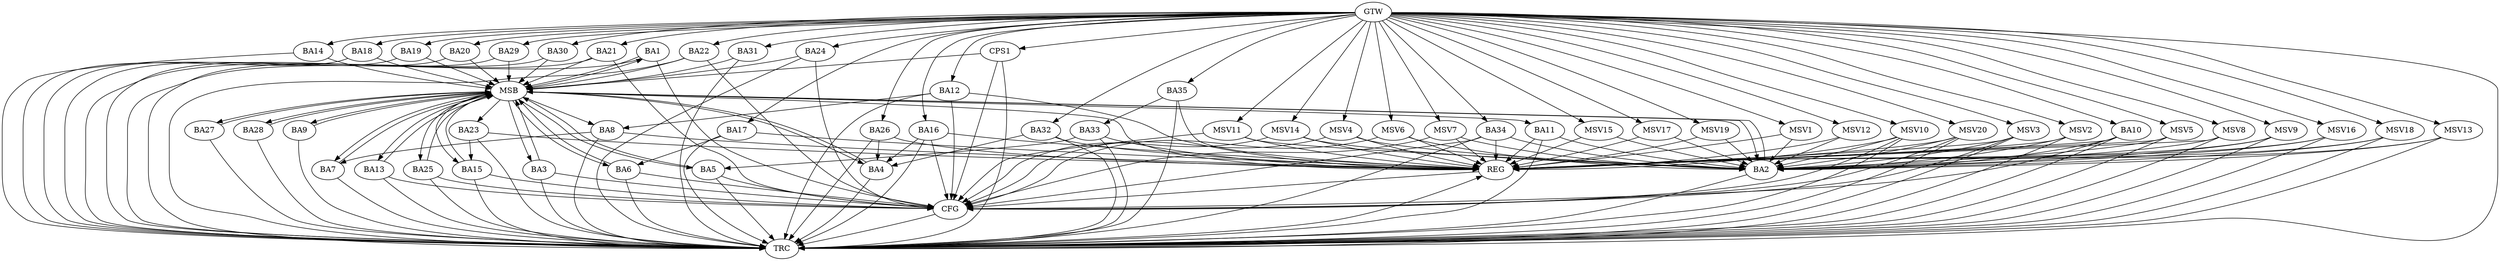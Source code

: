 strict digraph G {
  BA1 [ label="BA1" ];
  BA2 [ label="BA2" ];
  BA3 [ label="BA3" ];
  BA4 [ label="BA4" ];
  BA5 [ label="BA5" ];
  BA6 [ label="BA6" ];
  BA7 [ label="BA7" ];
  BA8 [ label="BA8" ];
  BA9 [ label="BA9" ];
  BA10 [ label="BA10" ];
  BA11 [ label="BA11" ];
  BA12 [ label="BA12" ];
  BA13 [ label="BA13" ];
  BA14 [ label="BA14" ];
  BA15 [ label="BA15" ];
  BA16 [ label="BA16" ];
  BA17 [ label="BA17" ];
  BA18 [ label="BA18" ];
  BA19 [ label="BA19" ];
  BA20 [ label="BA20" ];
  BA21 [ label="BA21" ];
  BA22 [ label="BA22" ];
  BA23 [ label="BA23" ];
  BA24 [ label="BA24" ];
  BA25 [ label="BA25" ];
  BA26 [ label="BA26" ];
  BA27 [ label="BA27" ];
  BA28 [ label="BA28" ];
  BA29 [ label="BA29" ];
  BA30 [ label="BA30" ];
  BA31 [ label="BA31" ];
  BA32 [ label="BA32" ];
  BA33 [ label="BA33" ];
  BA34 [ label="BA34" ];
  BA35 [ label="BA35" ];
  CPS1 [ label="CPS1" ];
  GTW [ label="GTW" ];
  REG [ label="REG" ];
  MSB [ label="MSB" ];
  CFG [ label="CFG" ];
  TRC [ label="TRC" ];
  MSV1 [ label="MSV1" ];
  MSV2 [ label="MSV2" ];
  MSV3 [ label="MSV3" ];
  MSV4 [ label="MSV4" ];
  MSV5 [ label="MSV5" ];
  MSV6 [ label="MSV6" ];
  MSV7 [ label="MSV7" ];
  MSV8 [ label="MSV8" ];
  MSV9 [ label="MSV9" ];
  MSV10 [ label="MSV10" ];
  MSV11 [ label="MSV11" ];
  MSV12 [ label="MSV12" ];
  MSV13 [ label="MSV13" ];
  MSV14 [ label="MSV14" ];
  MSV15 [ label="MSV15" ];
  MSV16 [ label="MSV16" ];
  MSV17 [ label="MSV17" ];
  MSV18 [ label="MSV18" ];
  MSV19 [ label="MSV19" ];
  MSV20 [ label="MSV20" ];
  BA8 -> BA7;
  BA10 -> BA2;
  BA11 -> BA2;
  BA12 -> BA8;
  BA16 -> BA4;
  BA17 -> BA6;
  BA23 -> BA15;
  BA26 -> BA4;
  BA32 -> BA4;
  BA33 -> BA5;
  BA34 -> BA2;
  BA35 -> BA33;
  GTW -> BA10;
  GTW -> BA12;
  GTW -> BA14;
  GTW -> BA16;
  GTW -> BA17;
  GTW -> BA18;
  GTW -> BA19;
  GTW -> BA20;
  GTW -> BA21;
  GTW -> BA22;
  GTW -> BA24;
  GTW -> BA26;
  GTW -> BA29;
  GTW -> BA30;
  GTW -> BA31;
  GTW -> BA32;
  GTW -> BA34;
  GTW -> BA35;
  GTW -> CPS1;
  BA8 -> REG;
  BA10 -> REG;
  BA11 -> REG;
  BA12 -> REG;
  BA16 -> REG;
  BA17 -> REG;
  BA23 -> REG;
  BA26 -> REG;
  BA32 -> REG;
  BA33 -> REG;
  BA34 -> REG;
  BA35 -> REG;
  BA1 -> MSB;
  MSB -> BA2;
  MSB -> REG;
  BA2 -> MSB;
  MSB -> BA1;
  BA3 -> MSB;
  BA4 -> MSB;
  MSB -> BA3;
  BA5 -> MSB;
  MSB -> BA4;
  BA6 -> MSB;
  MSB -> BA5;
  BA7 -> MSB;
  BA9 -> MSB;
  MSB -> BA6;
  BA13 -> MSB;
  BA14 -> MSB;
  BA15 -> MSB;
  MSB -> BA8;
  BA18 -> MSB;
  BA19 -> MSB;
  BA20 -> MSB;
  BA21 -> MSB;
  MSB -> BA15;
  BA22 -> MSB;
  MSB -> BA9;
  BA24 -> MSB;
  BA25 -> MSB;
  BA27 -> MSB;
  BA28 -> MSB;
  BA29 -> MSB;
  MSB -> BA7;
  BA30 -> MSB;
  BA31 -> MSB;
  CPS1 -> MSB;
  MSB -> BA25;
  MSB -> BA11;
  MSB -> BA28;
  MSB -> BA27;
  MSB -> BA23;
  MSB -> BA13;
  BA12 -> CFG;
  BA5 -> CFG;
  CPS1 -> CFG;
  BA21 -> CFG;
  BA16 -> CFG;
  BA3 -> CFG;
  BA25 -> CFG;
  BA1 -> CFG;
  BA6 -> CFG;
  BA34 -> CFG;
  BA24 -> CFG;
  BA10 -> CFG;
  BA13 -> CFG;
  BA15 -> CFG;
  BA22 -> CFG;
  REG -> CFG;
  BA1 -> TRC;
  BA2 -> TRC;
  BA3 -> TRC;
  BA4 -> TRC;
  BA5 -> TRC;
  BA6 -> TRC;
  BA7 -> TRC;
  BA8 -> TRC;
  BA9 -> TRC;
  BA10 -> TRC;
  BA11 -> TRC;
  BA12 -> TRC;
  BA13 -> TRC;
  BA14 -> TRC;
  BA15 -> TRC;
  BA16 -> TRC;
  BA17 -> TRC;
  BA18 -> TRC;
  BA19 -> TRC;
  BA20 -> TRC;
  BA21 -> TRC;
  BA22 -> TRC;
  BA23 -> TRC;
  BA24 -> TRC;
  BA25 -> TRC;
  BA26 -> TRC;
  BA27 -> TRC;
  BA28 -> TRC;
  BA29 -> TRC;
  BA30 -> TRC;
  BA31 -> TRC;
  BA32 -> TRC;
  BA33 -> TRC;
  BA34 -> TRC;
  BA35 -> TRC;
  CPS1 -> TRC;
  GTW -> TRC;
  CFG -> TRC;
  TRC -> REG;
  MSV1 -> BA2;
  MSV2 -> BA2;
  MSV3 -> BA2;
  MSV4 -> BA2;
  MSV5 -> BA2;
  MSV6 -> BA2;
  GTW -> MSV1;
  MSV1 -> REG;
  GTW -> MSV2;
  MSV2 -> REG;
  MSV2 -> TRC;
  GTW -> MSV3;
  MSV3 -> REG;
  MSV3 -> TRC;
  MSV3 -> CFG;
  GTW -> MSV4;
  MSV4 -> REG;
  MSV4 -> CFG;
  GTW -> MSV5;
  MSV5 -> REG;
  MSV5 -> TRC;
  GTW -> MSV6;
  MSV6 -> REG;
  MSV6 -> CFG;
  MSV7 -> BA2;
  MSV8 -> BA2;
  GTW -> MSV7;
  MSV7 -> REG;
  MSV7 -> CFG;
  GTW -> MSV8;
  MSV8 -> REG;
  MSV8 -> TRC;
  MSV9 -> BA2;
  MSV10 -> BA2;
  GTW -> MSV9;
  MSV9 -> REG;
  MSV9 -> TRC;
  GTW -> MSV10;
  MSV10 -> REG;
  MSV10 -> TRC;
  MSV10 -> CFG;
  MSV11 -> BA2;
  GTW -> MSV11;
  MSV11 -> REG;
  MSV11 -> CFG;
  MSV12 -> BA2;
  MSV13 -> BA2;
  GTW -> MSV12;
  MSV12 -> REG;
  GTW -> MSV13;
  MSV13 -> REG;
  MSV13 -> TRC;
  MSV14 -> BA2;
  GTW -> MSV14;
  MSV14 -> REG;
  MSV14 -> CFG;
  MSV15 -> BA2;
  MSV16 -> BA2;
  GTW -> MSV15;
  MSV15 -> REG;
  GTW -> MSV16;
  MSV16 -> REG;
  MSV16 -> TRC;
  MSV17 -> BA2;
  GTW -> MSV17;
  MSV17 -> REG;
  MSV18 -> BA2;
  MSV19 -> BA2;
  GTW -> MSV18;
  MSV18 -> REG;
  MSV18 -> TRC;
  GTW -> MSV19;
  MSV19 -> REG;
  MSV20 -> BA2;
  GTW -> MSV20;
  MSV20 -> REG;
  MSV20 -> TRC;
  MSV20 -> CFG;
}

